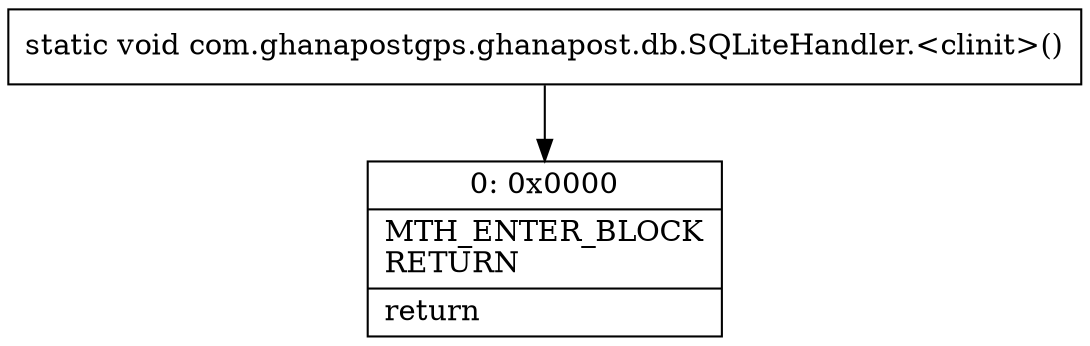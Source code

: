 digraph "CFG forcom.ghanapostgps.ghanapost.db.SQLiteHandler.\<clinit\>()V" {
Node_0 [shape=record,label="{0\:\ 0x0000|MTH_ENTER_BLOCK\lRETURN\l|return\l}"];
MethodNode[shape=record,label="{static void com.ghanapostgps.ghanapost.db.SQLiteHandler.\<clinit\>() }"];
MethodNode -> Node_0;
}


